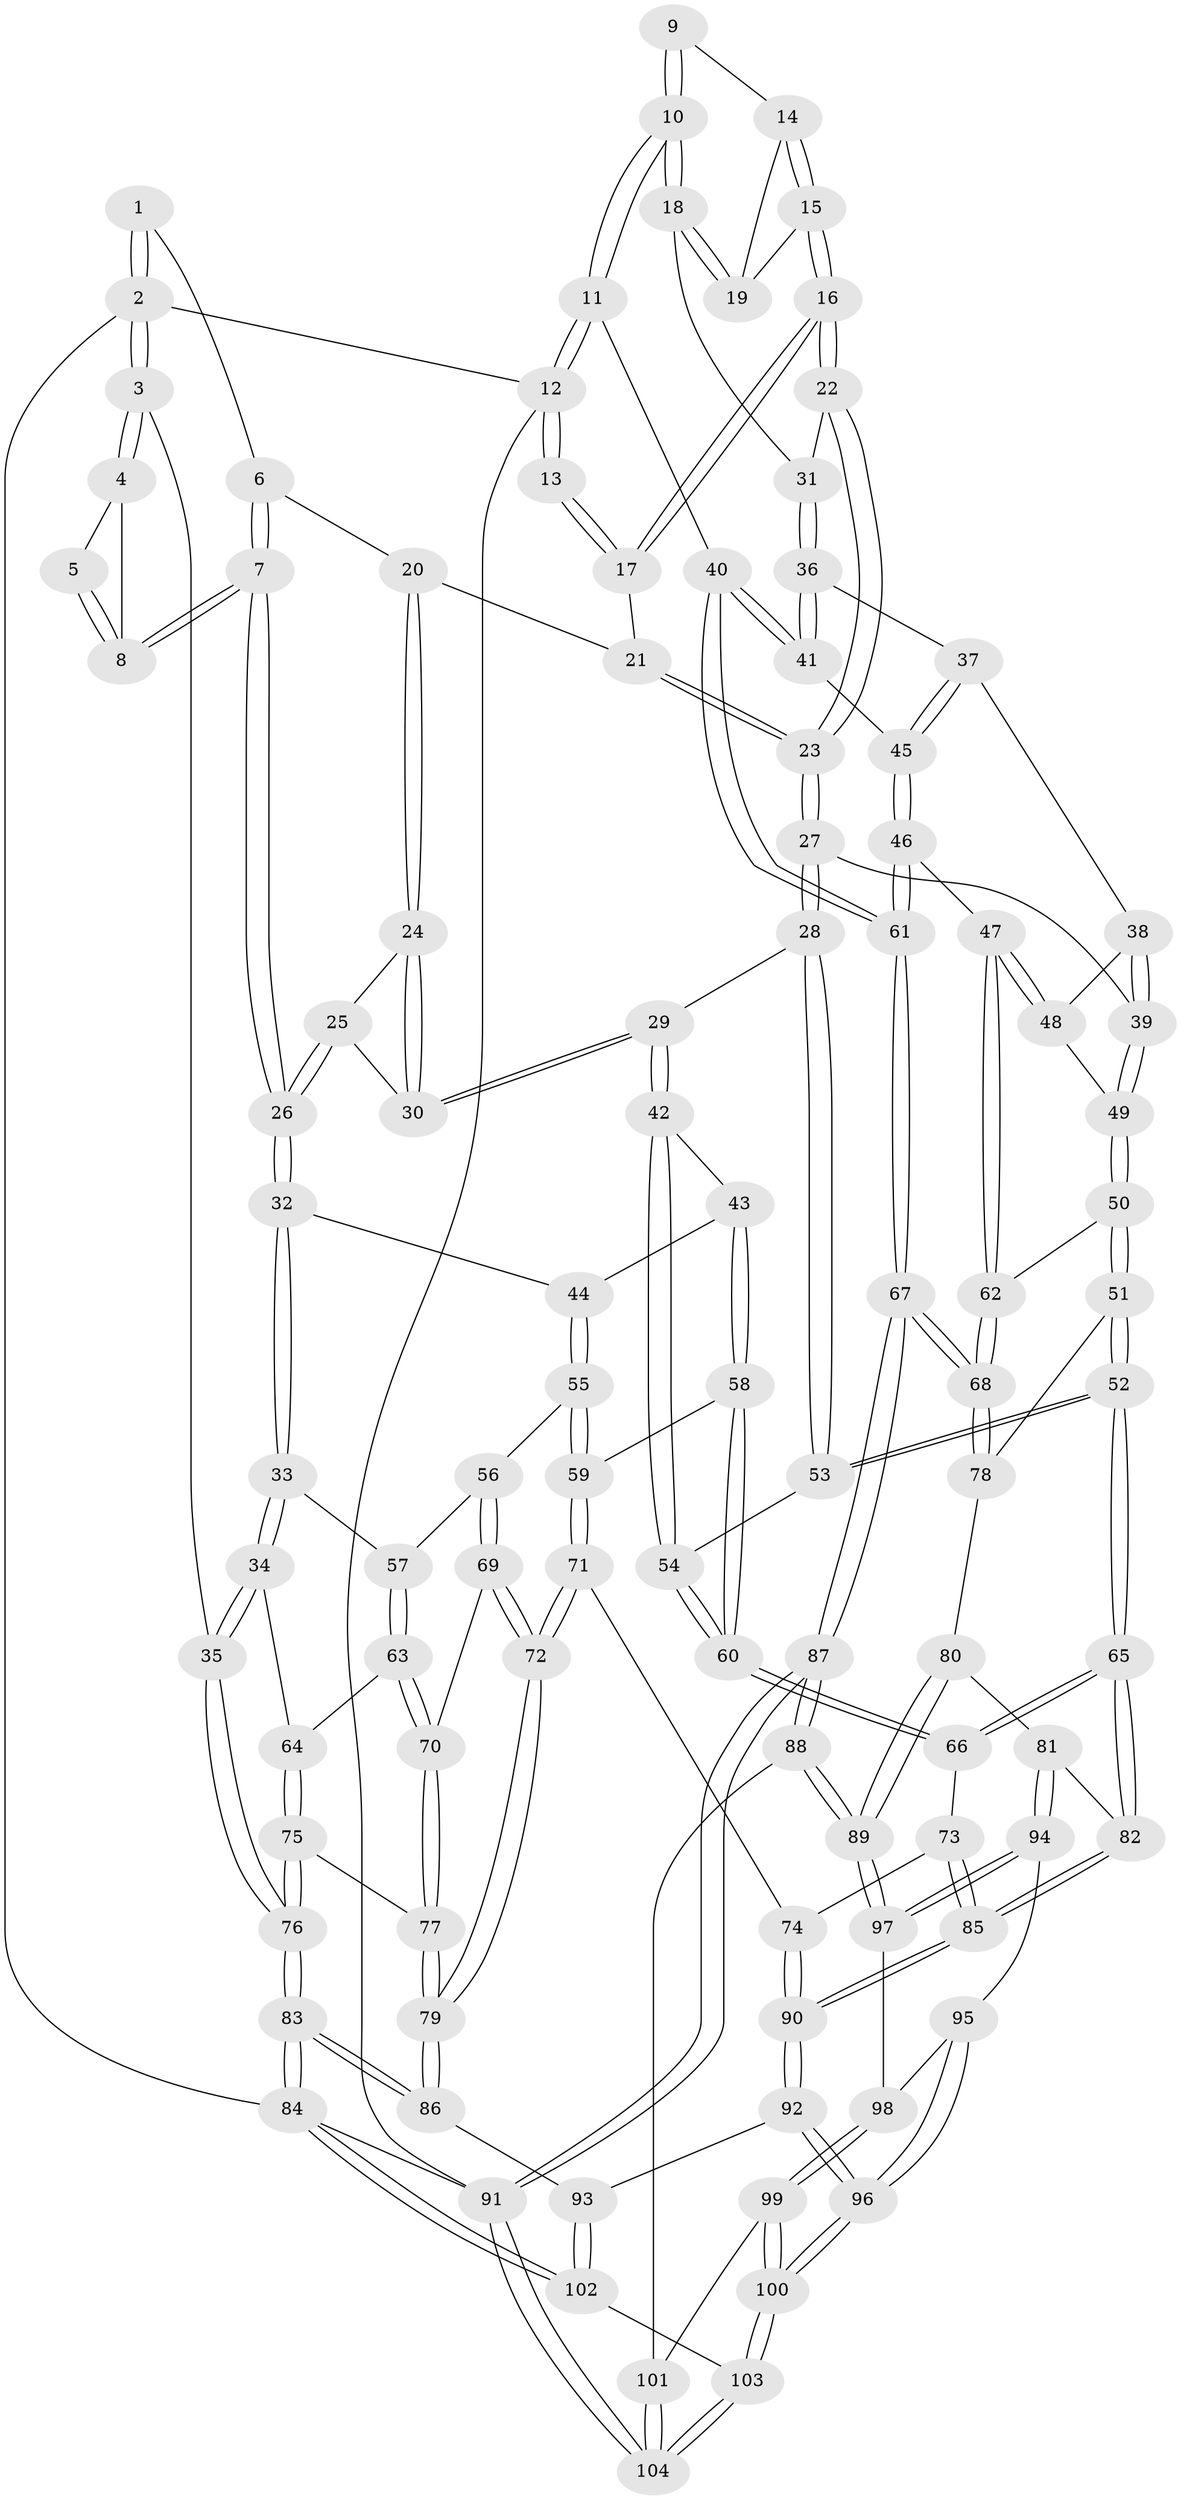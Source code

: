 // coarse degree distribution, {4: 0.4827586206896552, 5: 0.29310344827586204, 3: 0.13793103448275862, 6: 0.06896551724137931, 7: 0.017241379310344827}
// Generated by graph-tools (version 1.1) at 2025/52/02/27/25 19:52:42]
// undirected, 104 vertices, 257 edges
graph export_dot {
graph [start="1"]
  node [color=gray90,style=filled];
  1 [pos="+0.23162515091324717+0"];
  2 [pos="+0+0"];
  3 [pos="+0+0"];
  4 [pos="+0+0.08941403191739859"];
  5 [pos="+0.15941293701118736+0.021692836513322315"];
  6 [pos="+0.3568768983638623+0"];
  7 [pos="+0.18095906604683829+0.21461908882869402"];
  8 [pos="+0.14945440130385915+0.18378776656831022"];
  9 [pos="+0.8761201432856603+0"];
  10 [pos="+1+0.2269833366903391"];
  11 [pos="+1+0.24586798218117756"];
  12 [pos="+1+0"];
  13 [pos="+0.8311579781613722+0"];
  14 [pos="+0.8752765358878066+0"];
  15 [pos="+0.8279299281948125+0.09653823753672312"];
  16 [pos="+0.7829625560649048+0.15837206667920778"];
  17 [pos="+0.6181256260320477+0"];
  18 [pos="+1+0.21119878747656398"];
  19 [pos="+0.927631295717594+0.10137863538652665"];
  20 [pos="+0.4837355901092214+0"];
  21 [pos="+0.5410528934632646+0"];
  22 [pos="+0.7766756736891385+0.21438098005907455"];
  23 [pos="+0.7052659328520003+0.24492944805706848"];
  24 [pos="+0.4816615490969706+0"];
  25 [pos="+0.3146303530621441+0.2050749350065796"];
  26 [pos="+0.20942753544982304+0.26375213892534594"];
  27 [pos="+0.6597075003237413+0.28364704141270103"];
  28 [pos="+0.6020005118835698+0.29400991377679586"];
  29 [pos="+0.5459443759591778+0.26082859217109056"];
  30 [pos="+0.5349685873662918+0.24728900200246104"];
  31 [pos="+0.8479255902760348+0.23690472154108008"];
  32 [pos="+0.20574772766121696+0.28660786988585096"];
  33 [pos="+0.1462443183503014+0.3424327892139856"];
  34 [pos="+0.01862014756132182+0.3895474646500384"];
  35 [pos="+0+0.4146555353668448"];
  36 [pos="+0.8612640965993367+0.3487778771533566"];
  37 [pos="+0.8377392230154029+0.3850515061507521"];
  38 [pos="+0.7995134960730392+0.39466080058919195"];
  39 [pos="+0.6675367575992566+0.295403715864438"];
  40 [pos="+1+0.45706322801168964"];
  41 [pos="+0.963224609442183+0.41658002972888153"];
  42 [pos="+0.3724826888102642+0.3808807885201417"];
  43 [pos="+0.31691067605339146+0.37670422968870104"];
  44 [pos="+0.23666512226999972+0.3134578758294288"];
  45 [pos="+0.8632812589899045+0.44122580541426193"];
  46 [pos="+0.8477492326303697+0.46538562879853373"];
  47 [pos="+0.8085885327539594+0.499003923090975"];
  48 [pos="+0.79731286149613+0.4048689759793189"];
  49 [pos="+0.7244746846908215+0.4501990589969853"];
  50 [pos="+0.7363250973315786+0.5284529666297417"];
  51 [pos="+0.7341339505227799+0.5306819029526875"];
  52 [pos="+0.5781636473902715+0.5580248439450257"];
  53 [pos="+0.5560108866257777+0.44464064711316303"];
  54 [pos="+0.43559730238013056+0.43492573928987155"];
  55 [pos="+0.2566746378377428+0.5266739508484727"];
  56 [pos="+0.24768637422431583+0.527389881350139"];
  57 [pos="+0.17226722764013255+0.45645709318453526"];
  58 [pos="+0.3269471752257632+0.5088674591779894"];
  59 [pos="+0.27984049967355246+0.5285137573504465"];
  60 [pos="+0.39151202483973174+0.5586028597493792"];
  61 [pos="+1+0.6094788139181153"];
  62 [pos="+0.8012963587178075+0.5113830854679428"];
  63 [pos="+0.1481368861836399+0.5579944429975192"];
  64 [pos="+0.1017535897940564+0.5556296675642425"];
  65 [pos="+0.5587594013298245+0.592395275796901"];
  66 [pos="+0.41034951969523364+0.5901737269610574"];
  67 [pos="+1+0.7537352213079668"];
  68 [pos="+1+0.6929407544367877"];
  69 [pos="+0.19384155171354325+0.5857284572946515"];
  70 [pos="+0.15000420815257307+0.5600678421977364"];
  71 [pos="+0.2720372550061823+0.6746214184890611"];
  72 [pos="+0.2351082996661209+0.6896997537683498"];
  73 [pos="+0.37886389192461+0.630997786901471"];
  74 [pos="+0.33314465561579437+0.6663972131852084"];
  75 [pos="+0.02178139120126863+0.6257129284094097"];
  76 [pos="+0+0.6282377393094951"];
  77 [pos="+0.10465532303752034+0.6691979925181603"];
  78 [pos="+0.7605975692736923+0.6133951652608997"];
  79 [pos="+0.18881439065202427+0.74969048851753"];
  80 [pos="+0.7441067586772585+0.6746586711228116"];
  81 [pos="+0.598409369402385+0.7010662327612822"];
  82 [pos="+0.5806278605103393+0.6837197147245814"];
  83 [pos="+0+1"];
  84 [pos="+0+1"];
  85 [pos="+0.46955340633917764+0.7635633188544823"];
  86 [pos="+0.17566946052906734+0.8250670771779497"];
  87 [pos="+1+0.7935671559467335"];
  88 [pos="+0.9655537618532654+0.8118973938559748"];
  89 [pos="+0.8595722968654679+0.8069296166940145"];
  90 [pos="+0.41632353770298597+0.8365108332312797"];
  91 [pos="+1+1"];
  92 [pos="+0.41324236000588144+0.8498112949750785"];
  93 [pos="+0.3157274727886627+0.8932891346011448"];
  94 [pos="+0.6246380280185846+0.7662760454761381"];
  95 [pos="+0.6076523062219179+0.8291032712000905"];
  96 [pos="+0.5651748563522291+0.9470764005263397"];
  97 [pos="+0.8131313053789336+0.8215240714116034"];
  98 [pos="+0.7570255708444191+0.8785836233747562"];
  99 [pos="+0.7227571286536713+0.9198318633377897"];
  100 [pos="+0.566525353521104+0.9501192768237616"];
  101 [pos="+0.7672483194425119+1"];
  102 [pos="+0.3323145610172448+1"];
  103 [pos="+0.5530226690154133+1"];
  104 [pos="+0.7723945701825128+1"];
  1 -- 2;
  1 -- 2;
  1 -- 6;
  2 -- 3;
  2 -- 3;
  2 -- 12;
  2 -- 84;
  3 -- 4;
  3 -- 4;
  3 -- 35;
  4 -- 5;
  4 -- 8;
  5 -- 8;
  5 -- 8;
  6 -- 7;
  6 -- 7;
  6 -- 20;
  7 -- 8;
  7 -- 8;
  7 -- 26;
  7 -- 26;
  9 -- 10;
  9 -- 10;
  9 -- 14;
  10 -- 11;
  10 -- 11;
  10 -- 18;
  10 -- 18;
  11 -- 12;
  11 -- 12;
  11 -- 40;
  12 -- 13;
  12 -- 13;
  12 -- 91;
  13 -- 17;
  13 -- 17;
  14 -- 15;
  14 -- 15;
  14 -- 19;
  15 -- 16;
  15 -- 16;
  15 -- 19;
  16 -- 17;
  16 -- 17;
  16 -- 22;
  16 -- 22;
  17 -- 21;
  18 -- 19;
  18 -- 19;
  18 -- 31;
  20 -- 21;
  20 -- 24;
  20 -- 24;
  21 -- 23;
  21 -- 23;
  22 -- 23;
  22 -- 23;
  22 -- 31;
  23 -- 27;
  23 -- 27;
  24 -- 25;
  24 -- 30;
  24 -- 30;
  25 -- 26;
  25 -- 26;
  25 -- 30;
  26 -- 32;
  26 -- 32;
  27 -- 28;
  27 -- 28;
  27 -- 39;
  28 -- 29;
  28 -- 53;
  28 -- 53;
  29 -- 30;
  29 -- 30;
  29 -- 42;
  29 -- 42;
  31 -- 36;
  31 -- 36;
  32 -- 33;
  32 -- 33;
  32 -- 44;
  33 -- 34;
  33 -- 34;
  33 -- 57;
  34 -- 35;
  34 -- 35;
  34 -- 64;
  35 -- 76;
  35 -- 76;
  36 -- 37;
  36 -- 41;
  36 -- 41;
  37 -- 38;
  37 -- 45;
  37 -- 45;
  38 -- 39;
  38 -- 39;
  38 -- 48;
  39 -- 49;
  39 -- 49;
  40 -- 41;
  40 -- 41;
  40 -- 61;
  40 -- 61;
  41 -- 45;
  42 -- 43;
  42 -- 54;
  42 -- 54;
  43 -- 44;
  43 -- 58;
  43 -- 58;
  44 -- 55;
  44 -- 55;
  45 -- 46;
  45 -- 46;
  46 -- 47;
  46 -- 61;
  46 -- 61;
  47 -- 48;
  47 -- 48;
  47 -- 62;
  47 -- 62;
  48 -- 49;
  49 -- 50;
  49 -- 50;
  50 -- 51;
  50 -- 51;
  50 -- 62;
  51 -- 52;
  51 -- 52;
  51 -- 78;
  52 -- 53;
  52 -- 53;
  52 -- 65;
  52 -- 65;
  53 -- 54;
  54 -- 60;
  54 -- 60;
  55 -- 56;
  55 -- 59;
  55 -- 59;
  56 -- 57;
  56 -- 69;
  56 -- 69;
  57 -- 63;
  57 -- 63;
  58 -- 59;
  58 -- 60;
  58 -- 60;
  59 -- 71;
  59 -- 71;
  60 -- 66;
  60 -- 66;
  61 -- 67;
  61 -- 67;
  62 -- 68;
  62 -- 68;
  63 -- 64;
  63 -- 70;
  63 -- 70;
  64 -- 75;
  64 -- 75;
  65 -- 66;
  65 -- 66;
  65 -- 82;
  65 -- 82;
  66 -- 73;
  67 -- 68;
  67 -- 68;
  67 -- 87;
  67 -- 87;
  68 -- 78;
  68 -- 78;
  69 -- 70;
  69 -- 72;
  69 -- 72;
  70 -- 77;
  70 -- 77;
  71 -- 72;
  71 -- 72;
  71 -- 74;
  72 -- 79;
  72 -- 79;
  73 -- 74;
  73 -- 85;
  73 -- 85;
  74 -- 90;
  74 -- 90;
  75 -- 76;
  75 -- 76;
  75 -- 77;
  76 -- 83;
  76 -- 83;
  77 -- 79;
  77 -- 79;
  78 -- 80;
  79 -- 86;
  79 -- 86;
  80 -- 81;
  80 -- 89;
  80 -- 89;
  81 -- 82;
  81 -- 94;
  81 -- 94;
  82 -- 85;
  82 -- 85;
  83 -- 84;
  83 -- 84;
  83 -- 86;
  83 -- 86;
  84 -- 102;
  84 -- 102;
  84 -- 91;
  85 -- 90;
  85 -- 90;
  86 -- 93;
  87 -- 88;
  87 -- 88;
  87 -- 91;
  87 -- 91;
  88 -- 89;
  88 -- 89;
  88 -- 101;
  89 -- 97;
  89 -- 97;
  90 -- 92;
  90 -- 92;
  91 -- 104;
  91 -- 104;
  92 -- 93;
  92 -- 96;
  92 -- 96;
  93 -- 102;
  93 -- 102;
  94 -- 95;
  94 -- 97;
  94 -- 97;
  95 -- 96;
  95 -- 96;
  95 -- 98;
  96 -- 100;
  96 -- 100;
  97 -- 98;
  98 -- 99;
  98 -- 99;
  99 -- 100;
  99 -- 100;
  99 -- 101;
  100 -- 103;
  100 -- 103;
  101 -- 104;
  101 -- 104;
  102 -- 103;
  103 -- 104;
  103 -- 104;
}
